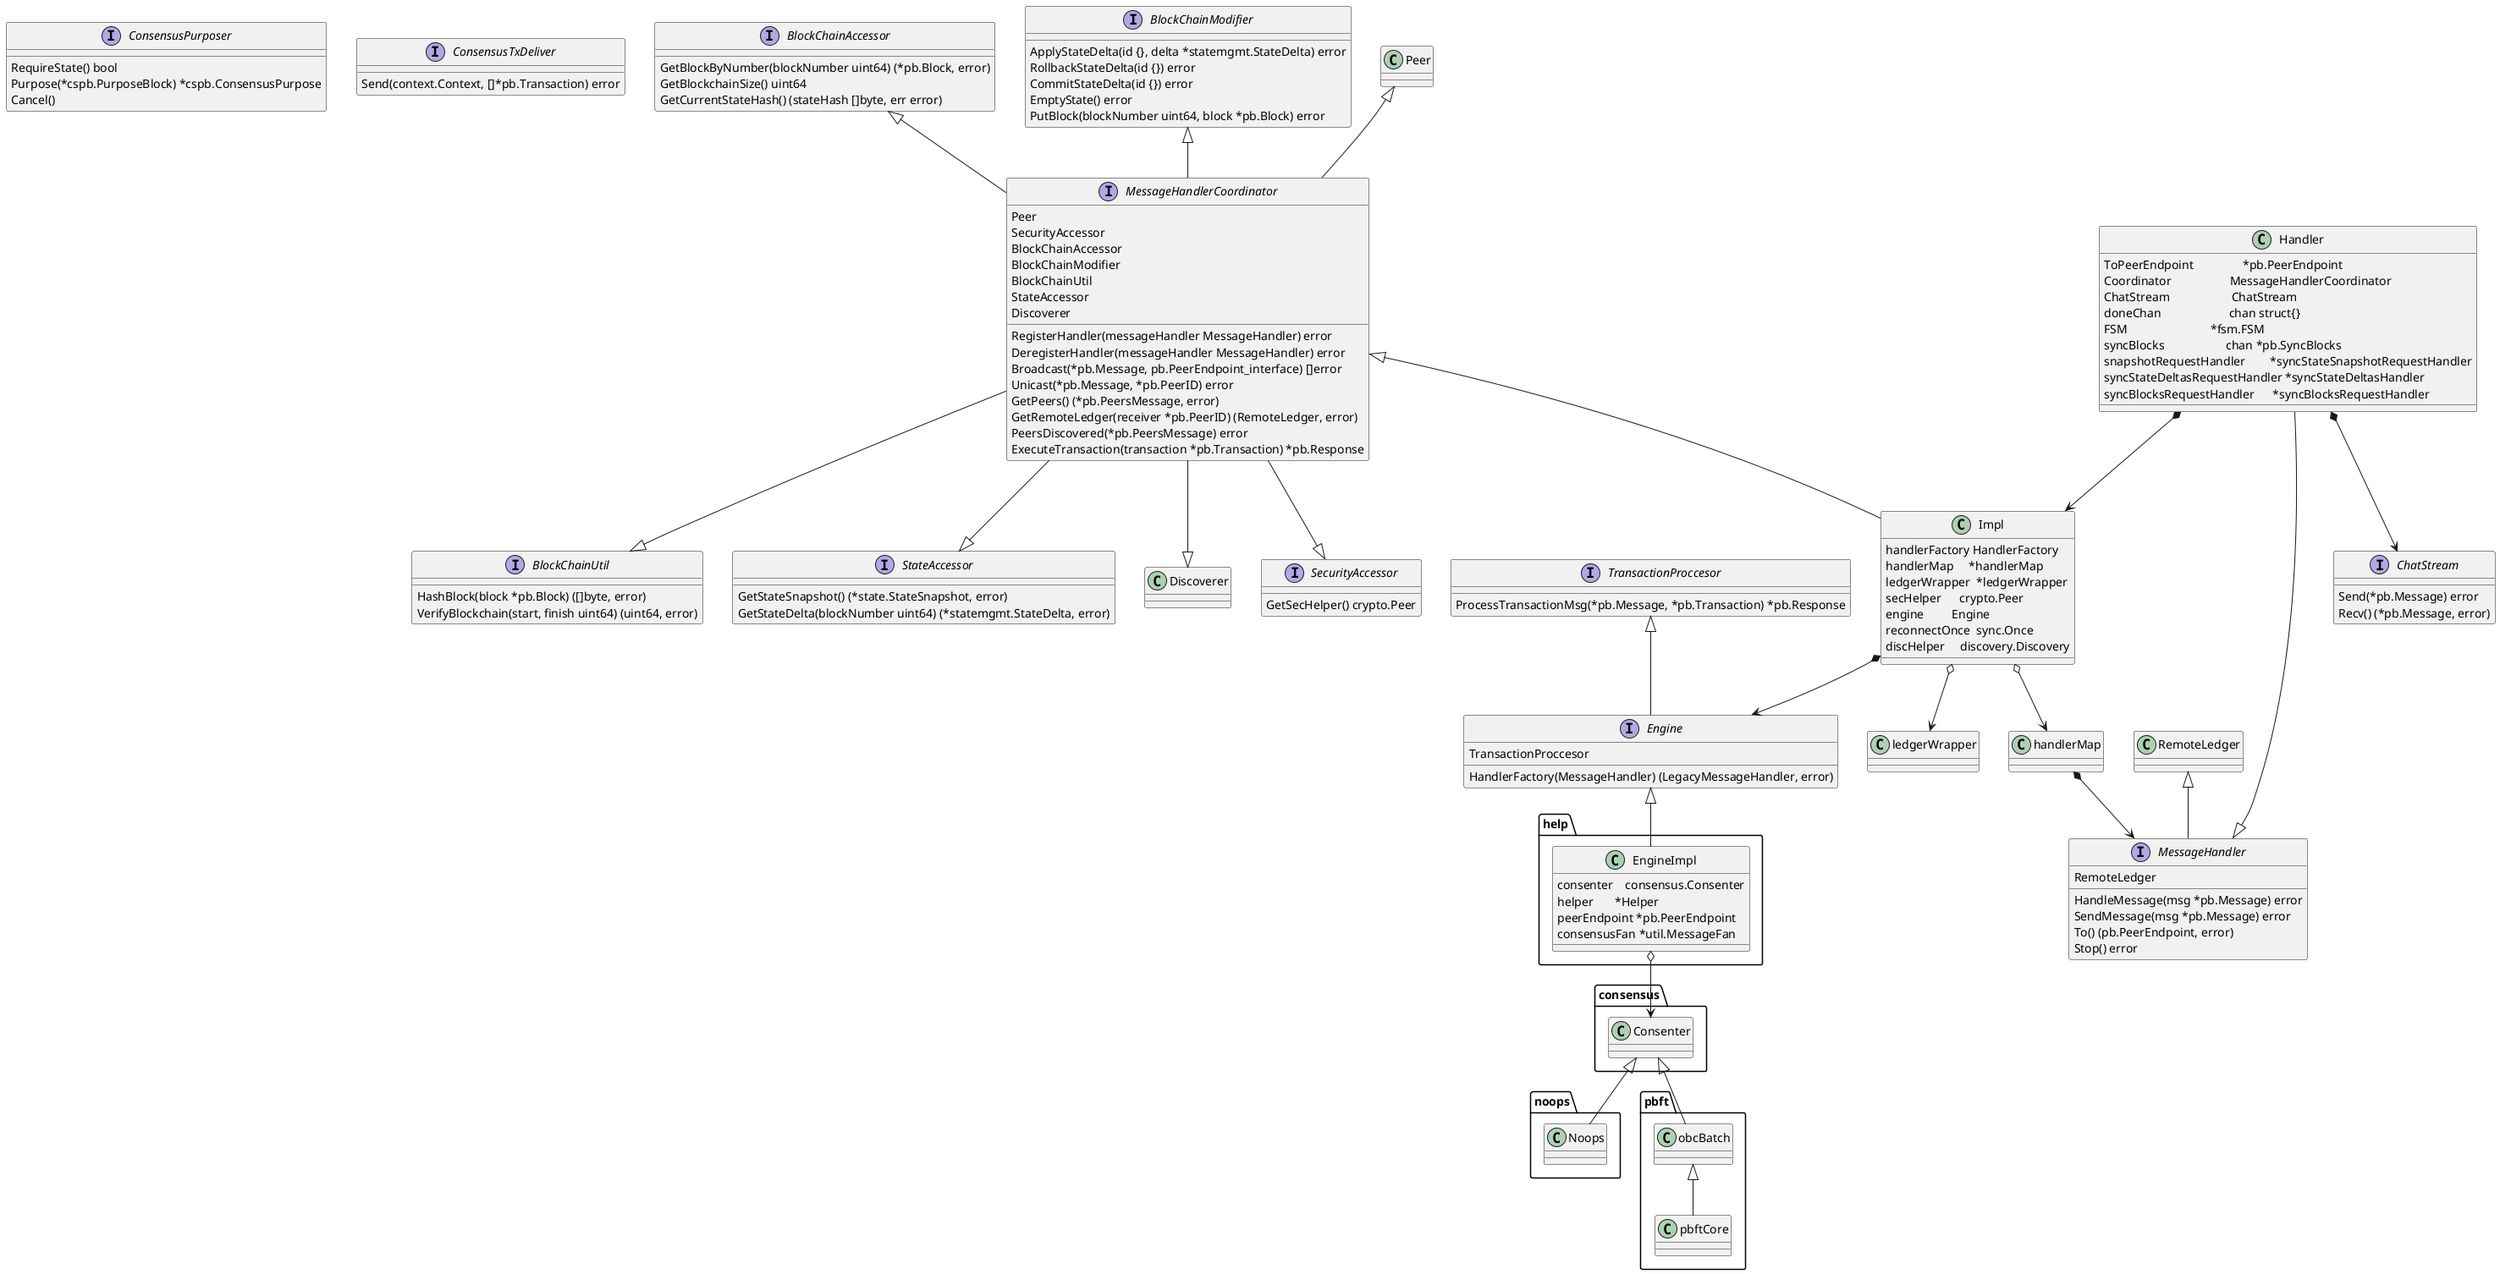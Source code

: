 @startuml


interface ConsensusPurposer  {
	RequireState() bool
	Purpose(*cspb.PurposeBlock) *cspb.ConsensusPurpose
	Cancel()
}



interface ConsensusTxDeliver  {
	Send(context.Context, []*pb.Transaction) error
}

interface BlockChainAccessor  {
	GetBlockByNumber(blockNumber uint64) (*pb.Block, error)
	GetBlockchainSize() uint64
	GetCurrentStateHash() (stateHash []byte, err error)
}

interface BlockChainModifier  {
	ApplyStateDelta(id {}, delta *statemgmt.StateDelta) error
	RollbackStateDelta(id {}) error
	CommitStateDelta(id {}) error
	EmptyState() error
	PutBlock(blockNumber uint64, block *pb.Block) error
}

interface BlockChainUtil  {
	HashBlock(block *pb.Block) ([]byte, error)
	VerifyBlockchain(start, finish uint64) (uint64, error)
}

interface StateAccessor  {
	GetStateSnapshot() (*state.StateSnapshot, error)
	GetStateDelta(blockNumber uint64) (*statemgmt.StateDelta, error)
}

interface MessageHandler  {
	RemoteLedger
	HandleMessage(msg *pb.Message) error
	SendMessage(msg *pb.Message) error
	To() (pb.PeerEndpoint, error)
	Stop() error
}
RemoteLedger <|-- MessageHandler

interface MessageHandlerCoordinator  {
	Peer
	SecurityAccessor
	BlockChainAccessor
	BlockChainModifier
	BlockChainUtil
	StateAccessor
	Discoverer

	RegisterHandler(messageHandler MessageHandler) error
	DeregisterHandler(messageHandler MessageHandler) error
	Broadcast(*pb.Message, pb.PeerEndpoint_interface) []error
	Unicast(*pb.Message, *pb.PeerID) error
	GetPeers() (*pb.PeersMessage, error)
	GetRemoteLedger(receiver *pb.PeerID) (RemoteLedger, error)
	PeersDiscovered(*pb.PeersMessage) error
	ExecuteTransaction(transaction *pb.Transaction) *pb.Response
}

Peer <|-- MessageHandlerCoordinator
BlockChainAccessor <|-- MessageHandlerCoordinator
BlockChainModifier <|-- MessageHandlerCoordinator

MessageHandlerCoordinator --|> BlockChainUtil
MessageHandlerCoordinator --|> Discoverer
MessageHandlerCoordinator --|> StateAccessor
MessageHandlerCoordinator --|> SecurityAccessor




interface ChatStream  {
	Send(*pb.Message) error
	Recv() (*pb.Message, error)
}

interface SecurityAccessor  {
	GetSecHelper() crypto.Peer
}

interface TransactionProccesor  {
	ProcessTransactionMsg(*pb.Message, *pb.Transaction) *pb.Response
}

interface Engine  {
	TransactionProccesor
	HandlerFactory(MessageHandler) (LegacyMessageHandler, error)
}
TransactionProccesor <|-- Engine
Engine <|-- help.EngineImpl

class Impl {
	handlerFactory HandlerFactory
	handlerMap     *handlerMap
	ledgerWrapper  *ledgerWrapper
	secHelper      crypto.Peer
	engine         Engine
	reconnectOnce  sync.Once
	discHelper     discovery.Discovery
}
MessageHandlerCoordinator <|-- Impl
Impl o--> ledgerWrapper
Impl o--> handlerMap
Impl *--> Engine


class Handler  {
	ToPeerEndpoint                *pb.PeerEndpoint
	Coordinator                   MessageHandlerCoordinator
	ChatStream                    ChatStream
	doneChan                      chan struct{}
	FSM                           *fsm.FSM
	syncBlocks                    chan *pb.SyncBlocks
	snapshotRequestHandler        *syncStateSnapshotRequestHandler
	syncStateDeltasRequestHandler *syncStateDeltasHandler
	syncBlocksRequestHandler      *syncBlocksRequestHandler
}
Handler *--> Impl
Handler *--> ChatStream
Handler --|> MessageHandler
handlerMap *--> MessageHandler


class help.EngineImpl {
	consenter    consensus.Consenter
	helper       *Helper
	peerEndpoint *pb.PeerEndpoint
	consensusFan *util.MessageFan
}
help.EngineImpl o--> consensus.Consenter

consensus.Consenter <|-- noops.Noops
consensus.Consenter <|-- pbft.obcBatch
pbft.obcBatch <|-- pbft.pbftCore

@enduml

interface BlocksRetriever  {
	RequestBlocks(*pb.SyncBlockRange) (<-chan *pb.SyncBlocks, error)
}

interface StateRetriever  {
	RequestStateSnapshot() (<-chan *pb.SyncStateSnapshot, error)
	RequestStateDeltas(syncBlockRange *pb.SyncBlockRange)
}

StateRetriever <|-- RemoteLedger
BlocksRetriever <|-- RemoteLedger
